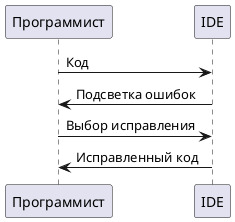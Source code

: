 @startuml
'Alice -> Bob: Authentication Request
'Bob --> Alice: Authentication Response
'
'Alice -> Bob: Another authentication Request
'Alice <-- Bob: another authentication Response

Программист -> IDE : Код
Программист <- IDE : Подсветка ошибок
Программист -> IDE : Выбор исправления
Программист <- IDE : Исправленный код

@enduml